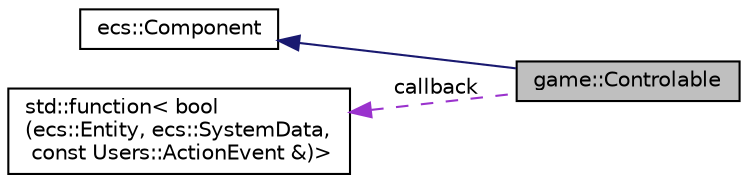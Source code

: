 digraph "game::Controlable"
{
 // LATEX_PDF_SIZE
  edge [fontname="Helvetica",fontsize="10",labelfontname="Helvetica",labelfontsize="10"];
  node [fontname="Helvetica",fontsize="10",shape=record];
  rankdir="LR";
  Node1 [label="game::Controlable",height=0.2,width=0.4,color="black", fillcolor="grey75", style="filled", fontcolor="black",tooltip="Controlable entity, may be a widget or a player."];
  Node2 -> Node1 [dir="back",color="midnightblue",fontsize="10",style="solid",fontname="Helvetica"];
  Node2 [label="ecs::Component",height=0.2,width=0.4,color="black", fillcolor="white", style="filled",URL="$classecs_1_1_component.html",tooltip="The base component type, all components must inherit from Component."];
  Node3 -> Node1 [dir="back",color="darkorchid3",fontsize="10",style="dashed",label=" callback" ,fontname="Helvetica"];
  Node3 [label="std::function\< bool\l(ecs::Entity, ecs::SystemData,\l const Users::ActionEvent &)\>",height=0.2,width=0.4,color="black", fillcolor="white", style="filled",URL="/home/runner/work/Bomberman-Global-Offensive/Bomberman-Global-Offensive/doc/external/cppreference-doxygen-web.tag.xml$cpp/utility/functional/function.html",tooltip=" "];
}
